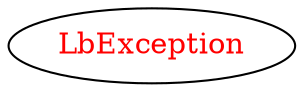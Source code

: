 digraph dependencyGraph {
 concentrate=true;
 ranksep="2.0";
 rankdir="LR"; 
 splines="ortho";
"LbException" [fontcolor="red"];
}